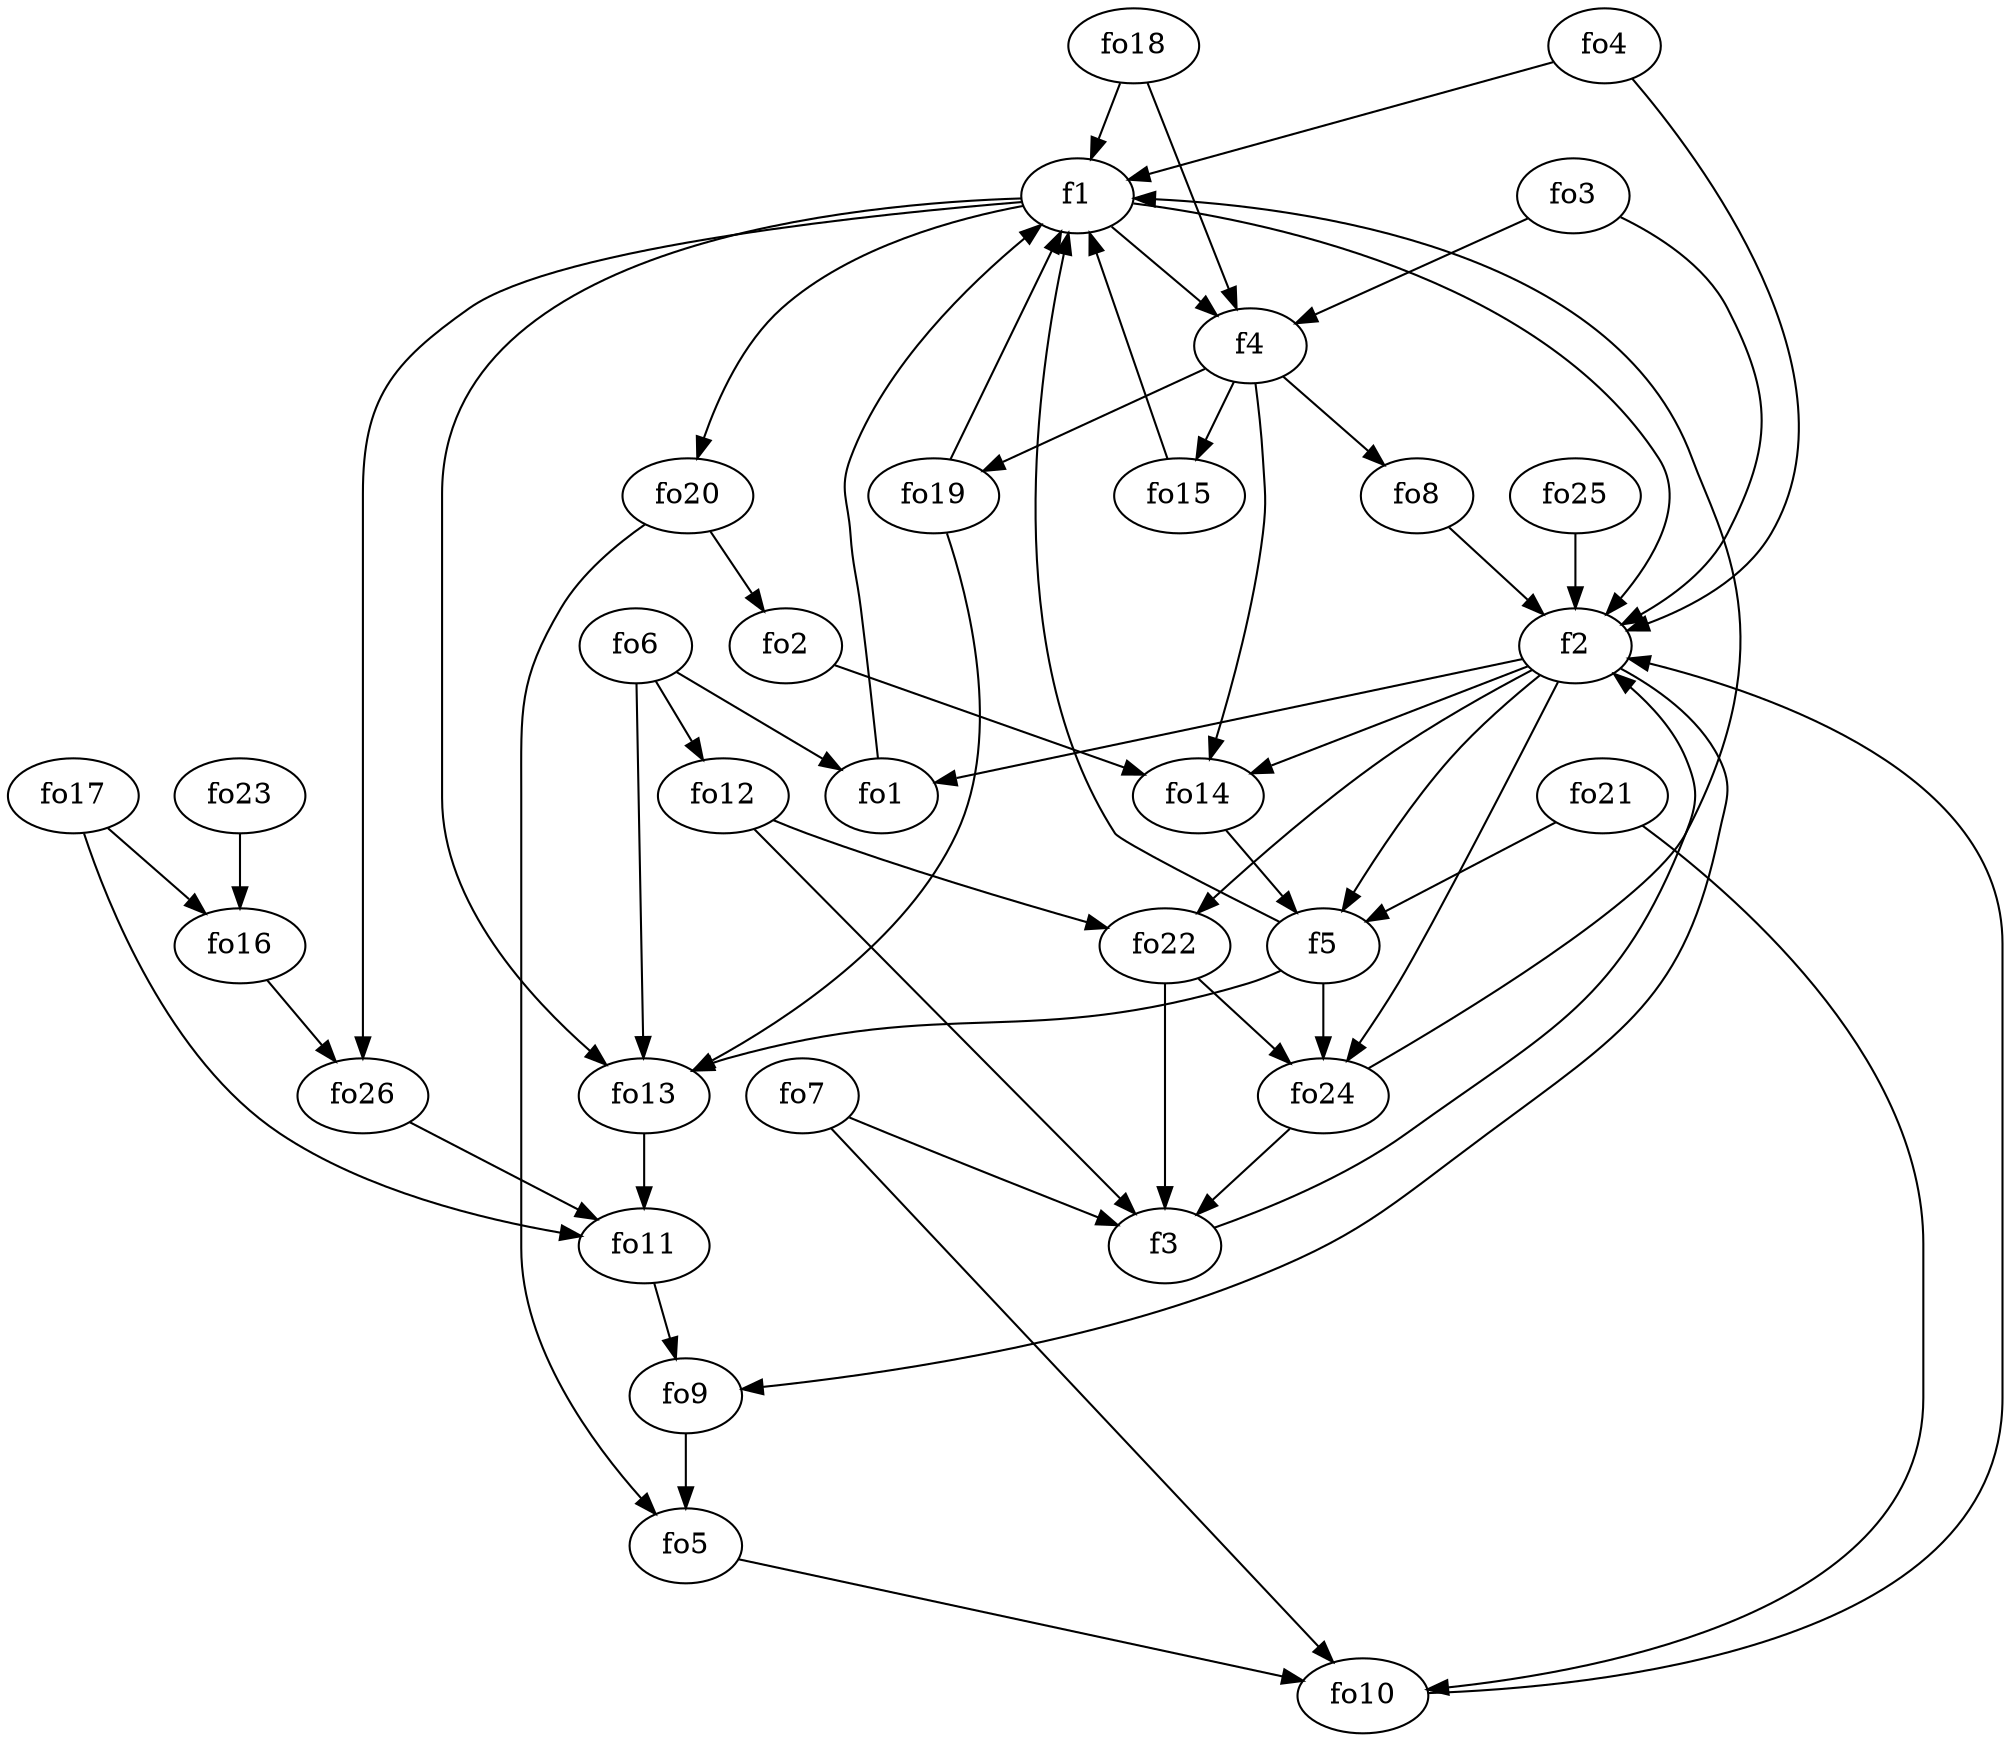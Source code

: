 strict digraph  {
f1;
f2;
f3;
f4;
f5;
fo1;
fo2;
fo3;
fo4;
fo5;
fo6;
fo7;
fo8;
fo9;
fo10;
fo11;
fo12;
fo13;
fo14;
fo15;
fo16;
fo17;
fo18;
fo19;
fo20;
fo21;
fo22;
fo23;
fo24;
fo25;
fo26;
f1 -> f2  [weight=2];
f1 -> fo20  [weight=2];
f1 -> fo26  [weight=2];
f1 -> f4  [weight=2];
f1 -> fo13  [weight=2];
f2 -> fo1  [weight=2];
f2 -> fo24  [weight=2];
f2 -> f5  [weight=2];
f2 -> fo14  [weight=2];
f2 -> fo9  [weight=2];
f2 -> fo22  [weight=2];
f3 -> f2  [weight=2];
f4 -> fo19  [weight=2];
f4 -> fo8  [weight=2];
f4 -> fo14  [weight=2];
f4 -> fo15  [weight=2];
f5 -> fo13  [weight=2];
f5 -> f1  [weight=2];
f5 -> fo24  [weight=2];
fo1 -> f1  [weight=2];
fo2 -> fo14  [weight=2];
fo3 -> f2  [weight=2];
fo3 -> f4  [weight=2];
fo4 -> f1  [weight=2];
fo4 -> f2  [weight=2];
fo5 -> fo10  [weight=2];
fo6 -> fo1  [weight=2];
fo6 -> fo13  [weight=2];
fo6 -> fo12  [weight=2];
fo7 -> f3  [weight=2];
fo7 -> fo10  [weight=2];
fo8 -> f2  [weight=2];
fo9 -> fo5  [weight=2];
fo10 -> f2  [weight=2];
fo11 -> fo9  [weight=2];
fo12 -> f3  [weight=2];
fo12 -> fo22  [weight=2];
fo13 -> fo11  [weight=2];
fo14 -> f5  [weight=2];
fo15 -> f1  [weight=2];
fo16 -> fo26  [weight=2];
fo17 -> fo16  [weight=2];
fo17 -> fo11  [weight=2];
fo18 -> f4  [weight=2];
fo18 -> f1  [weight=2];
fo19 -> f1  [weight=2];
fo19 -> fo13  [weight=2];
fo20 -> fo2  [weight=2];
fo20 -> fo5  [weight=2];
fo21 -> fo10  [weight=2];
fo21 -> f5  [weight=2];
fo22 -> fo24  [weight=2];
fo22 -> f3  [weight=2];
fo23 -> fo16  [weight=2];
fo24 -> f3  [weight=2];
fo24 -> f1  [weight=2];
fo25 -> f2  [weight=2];
fo26 -> fo11  [weight=2];
}
